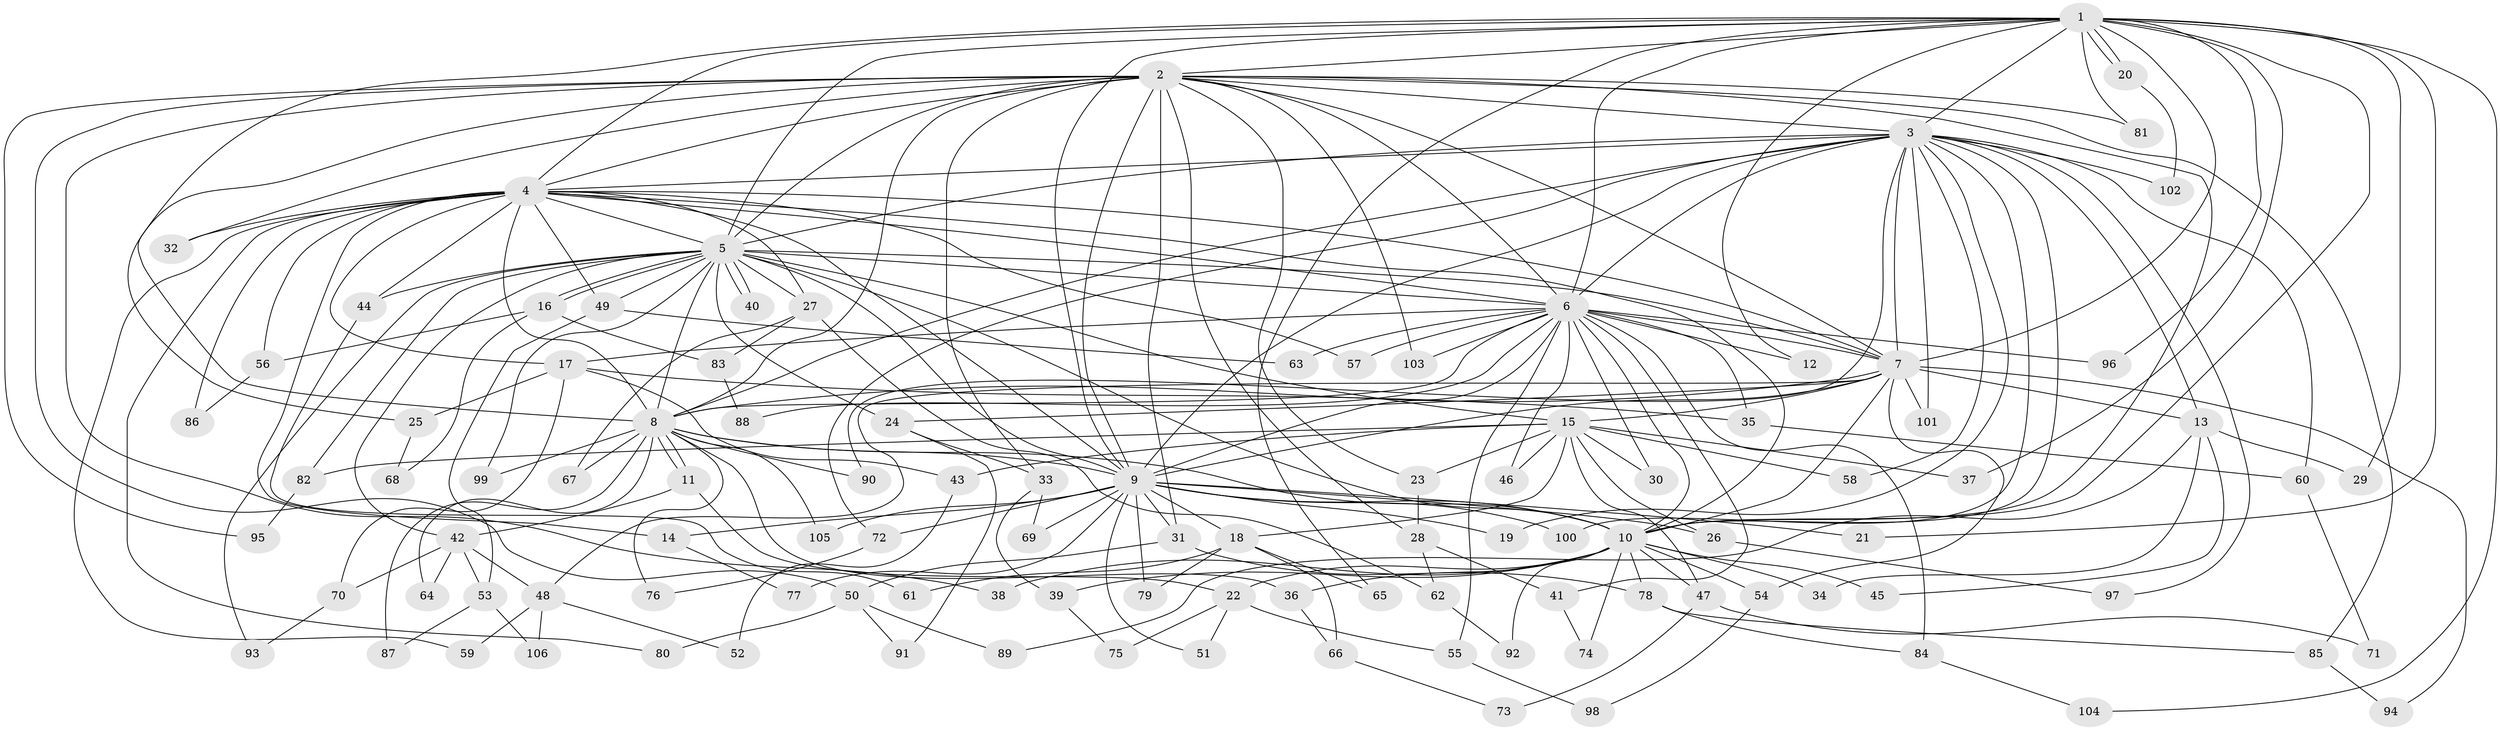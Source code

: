 // Generated by graph-tools (version 1.1) at 2025/11/02/27/25 16:11:04]
// undirected, 106 vertices, 237 edges
graph export_dot {
graph [start="1"]
  node [color=gray90,style=filled];
  1;
  2;
  3;
  4;
  5;
  6;
  7;
  8;
  9;
  10;
  11;
  12;
  13;
  14;
  15;
  16;
  17;
  18;
  19;
  20;
  21;
  22;
  23;
  24;
  25;
  26;
  27;
  28;
  29;
  30;
  31;
  32;
  33;
  34;
  35;
  36;
  37;
  38;
  39;
  40;
  41;
  42;
  43;
  44;
  45;
  46;
  47;
  48;
  49;
  50;
  51;
  52;
  53;
  54;
  55;
  56;
  57;
  58;
  59;
  60;
  61;
  62;
  63;
  64;
  65;
  66;
  67;
  68;
  69;
  70;
  71;
  72;
  73;
  74;
  75;
  76;
  77;
  78;
  79;
  80;
  81;
  82;
  83;
  84;
  85;
  86;
  87;
  88;
  89;
  90;
  91;
  92;
  93;
  94;
  95;
  96;
  97;
  98;
  99;
  100;
  101;
  102;
  103;
  104;
  105;
  106;
  1 -- 2;
  1 -- 3;
  1 -- 4;
  1 -- 5;
  1 -- 6;
  1 -- 7;
  1 -- 8;
  1 -- 9;
  1 -- 10;
  1 -- 12;
  1 -- 20;
  1 -- 20;
  1 -- 21;
  1 -- 29;
  1 -- 37;
  1 -- 65;
  1 -- 81;
  1 -- 96;
  1 -- 104;
  2 -- 3;
  2 -- 4;
  2 -- 5;
  2 -- 6;
  2 -- 7;
  2 -- 8;
  2 -- 9;
  2 -- 10;
  2 -- 23;
  2 -- 25;
  2 -- 28;
  2 -- 31;
  2 -- 32;
  2 -- 33;
  2 -- 38;
  2 -- 50;
  2 -- 81;
  2 -- 85;
  2 -- 95;
  2 -- 103;
  3 -- 4;
  3 -- 5;
  3 -- 6;
  3 -- 7;
  3 -- 8;
  3 -- 9;
  3 -- 10;
  3 -- 13;
  3 -- 19;
  3 -- 58;
  3 -- 60;
  3 -- 72;
  3 -- 90;
  3 -- 97;
  3 -- 100;
  3 -- 101;
  3 -- 102;
  4 -- 5;
  4 -- 6;
  4 -- 7;
  4 -- 8;
  4 -- 9;
  4 -- 10;
  4 -- 14;
  4 -- 17;
  4 -- 27;
  4 -- 32;
  4 -- 44;
  4 -- 49;
  4 -- 56;
  4 -- 57;
  4 -- 59;
  4 -- 80;
  4 -- 86;
  5 -- 6;
  5 -- 7;
  5 -- 8;
  5 -- 9;
  5 -- 10;
  5 -- 15;
  5 -- 16;
  5 -- 16;
  5 -- 24;
  5 -- 27;
  5 -- 40;
  5 -- 40;
  5 -- 42;
  5 -- 44;
  5 -- 49;
  5 -- 82;
  5 -- 93;
  5 -- 99;
  6 -- 7;
  6 -- 8;
  6 -- 9;
  6 -- 10;
  6 -- 12;
  6 -- 17;
  6 -- 30;
  6 -- 35;
  6 -- 41;
  6 -- 46;
  6 -- 55;
  6 -- 57;
  6 -- 63;
  6 -- 84;
  6 -- 88;
  6 -- 96;
  6 -- 103;
  7 -- 8;
  7 -- 9;
  7 -- 10;
  7 -- 13;
  7 -- 15;
  7 -- 24;
  7 -- 48;
  7 -- 54;
  7 -- 94;
  7 -- 101;
  8 -- 9;
  8 -- 10;
  8 -- 11;
  8 -- 11;
  8 -- 36;
  8 -- 64;
  8 -- 67;
  8 -- 76;
  8 -- 87;
  8 -- 90;
  8 -- 99;
  8 -- 105;
  9 -- 10;
  9 -- 14;
  9 -- 18;
  9 -- 19;
  9 -- 21;
  9 -- 26;
  9 -- 31;
  9 -- 51;
  9 -- 69;
  9 -- 72;
  9 -- 77;
  9 -- 79;
  9 -- 100;
  9 -- 105;
  10 -- 22;
  10 -- 34;
  10 -- 36;
  10 -- 38;
  10 -- 39;
  10 -- 45;
  10 -- 47;
  10 -- 54;
  10 -- 74;
  10 -- 78;
  10 -- 92;
  11 -- 22;
  11 -- 42;
  13 -- 29;
  13 -- 34;
  13 -- 45;
  13 -- 89;
  14 -- 77;
  15 -- 18;
  15 -- 23;
  15 -- 26;
  15 -- 30;
  15 -- 37;
  15 -- 43;
  15 -- 46;
  15 -- 47;
  15 -- 58;
  15 -- 82;
  16 -- 56;
  16 -- 68;
  16 -- 83;
  17 -- 25;
  17 -- 35;
  17 -- 43;
  17 -- 70;
  18 -- 61;
  18 -- 65;
  18 -- 66;
  18 -- 79;
  20 -- 102;
  22 -- 51;
  22 -- 55;
  22 -- 75;
  23 -- 28;
  24 -- 33;
  24 -- 91;
  25 -- 68;
  26 -- 97;
  27 -- 62;
  27 -- 67;
  27 -- 83;
  28 -- 41;
  28 -- 62;
  31 -- 50;
  31 -- 78;
  33 -- 39;
  33 -- 69;
  35 -- 60;
  36 -- 66;
  39 -- 75;
  41 -- 74;
  42 -- 48;
  42 -- 53;
  42 -- 64;
  42 -- 70;
  43 -- 52;
  44 -- 61;
  47 -- 71;
  47 -- 73;
  48 -- 52;
  48 -- 59;
  48 -- 106;
  49 -- 53;
  49 -- 63;
  50 -- 80;
  50 -- 89;
  50 -- 91;
  53 -- 87;
  53 -- 106;
  54 -- 98;
  55 -- 98;
  56 -- 86;
  60 -- 71;
  62 -- 92;
  66 -- 73;
  70 -- 93;
  72 -- 76;
  78 -- 84;
  78 -- 85;
  82 -- 95;
  83 -- 88;
  84 -- 104;
  85 -- 94;
}
